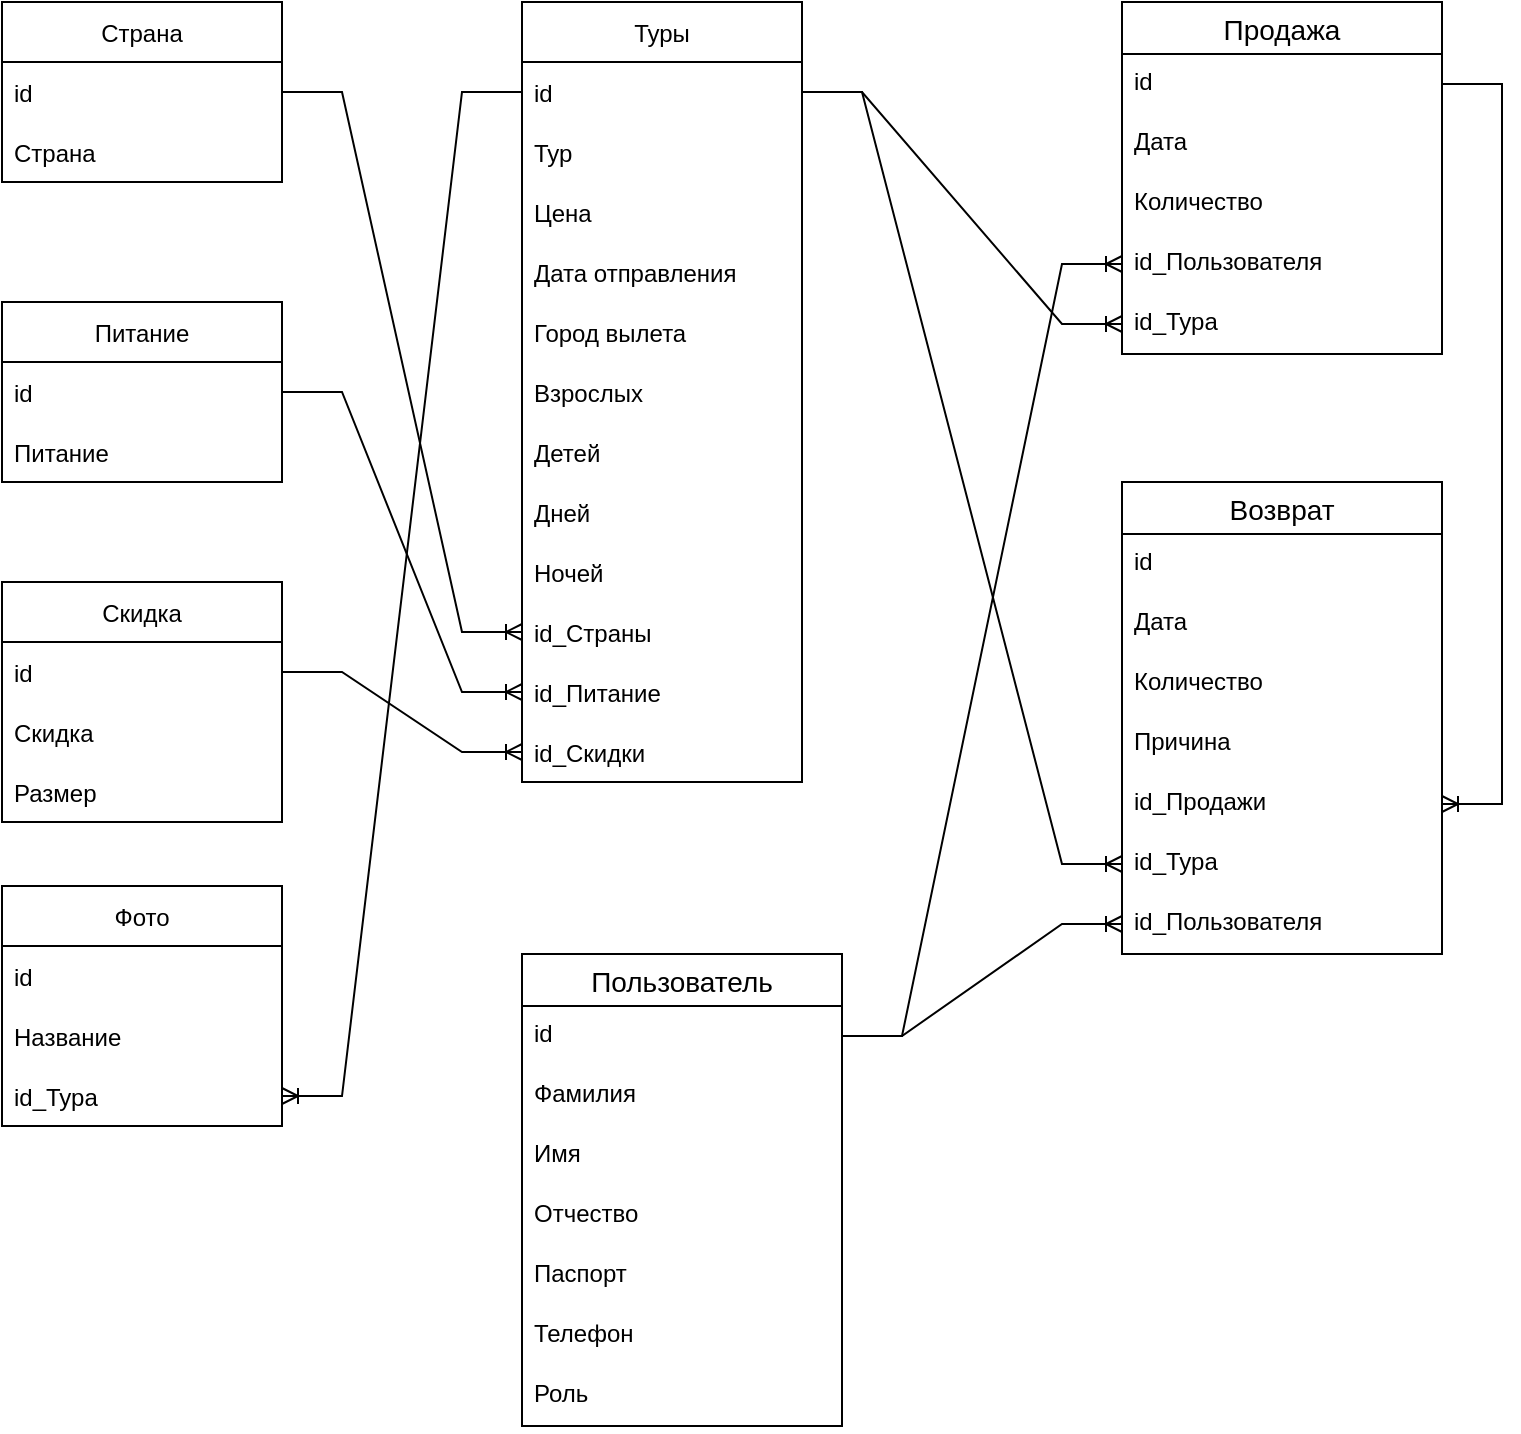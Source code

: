 <mxfile>
    <diagram id="C5RBs43oDa-KdzZeNtuy" name="Page-1">
        <mxGraphModel dx="1137" dy="511" grid="0" gridSize="10" guides="1" tooltips="1" connect="1" arrows="1" fold="1" page="0" pageScale="1" pageWidth="827" pageHeight="1169" background="none" math="0" shadow="0">
            <root>
                <mxCell id="WIyWlLk6GJQsqaUBKTNV-0"/>
                <mxCell id="WIyWlLk6GJQsqaUBKTNV-1" parent="WIyWlLk6GJQsqaUBKTNV-0"/>
                <mxCell id="uEGZvK5YRfsA6vm7p8ls-0" value="Туры" style="swimlane;fontStyle=0;childLayout=stackLayout;horizontal=1;startSize=30;horizontalStack=0;resizeParent=1;resizeParentMax=0;resizeLast=0;collapsible=1;marginBottom=0;" parent="WIyWlLk6GJQsqaUBKTNV-1" vertex="1">
                    <mxGeometry x="290" y="70" width="140" height="390" as="geometry">
                        <mxRectangle x="290" y="70" width="60" height="30" as="alternateBounds"/>
                    </mxGeometry>
                </mxCell>
                <mxCell id="uEGZvK5YRfsA6vm7p8ls-1" value="id" style="text;strokeColor=none;fillColor=none;align=left;verticalAlign=middle;spacingLeft=4;spacingRight=4;overflow=hidden;points=[[0,0.5],[1,0.5]];portConstraint=eastwest;rotatable=0;" parent="uEGZvK5YRfsA6vm7p8ls-0" vertex="1">
                    <mxGeometry y="30" width="140" height="30" as="geometry"/>
                </mxCell>
                <mxCell id="uEGZvK5YRfsA6vm7p8ls-2" value="Тур" style="text;strokeColor=none;fillColor=none;align=left;verticalAlign=middle;spacingLeft=4;spacingRight=4;overflow=hidden;points=[[0,0.5],[1,0.5]];portConstraint=eastwest;rotatable=0;" parent="uEGZvK5YRfsA6vm7p8ls-0" vertex="1">
                    <mxGeometry y="60" width="140" height="30" as="geometry"/>
                </mxCell>
                <mxCell id="uEGZvK5YRfsA6vm7p8ls-3" value="Цена" style="text;strokeColor=none;fillColor=none;align=left;verticalAlign=middle;spacingLeft=4;spacingRight=4;overflow=hidden;points=[[0,0.5],[1,0.5]];portConstraint=eastwest;rotatable=0;" parent="uEGZvK5YRfsA6vm7p8ls-0" vertex="1">
                    <mxGeometry y="90" width="140" height="30" as="geometry"/>
                </mxCell>
                <mxCell id="uEGZvK5YRfsA6vm7p8ls-5" value="Дата отправления" style="text;strokeColor=none;fillColor=none;align=left;verticalAlign=middle;spacingLeft=4;spacingRight=4;overflow=hidden;points=[[0,0.5],[1,0.5]];portConstraint=eastwest;rotatable=0;" parent="uEGZvK5YRfsA6vm7p8ls-0" vertex="1">
                    <mxGeometry y="120" width="140" height="30" as="geometry"/>
                </mxCell>
                <mxCell id="uEGZvK5YRfsA6vm7p8ls-6" value="Город вылета" style="text;strokeColor=none;fillColor=none;align=left;verticalAlign=middle;spacingLeft=4;spacingRight=4;overflow=hidden;points=[[0,0.5],[1,0.5]];portConstraint=eastwest;rotatable=0;" parent="uEGZvK5YRfsA6vm7p8ls-0" vertex="1">
                    <mxGeometry y="150" width="140" height="30" as="geometry"/>
                </mxCell>
                <mxCell id="uEGZvK5YRfsA6vm7p8ls-7" value="Взрослых" style="text;strokeColor=none;fillColor=none;align=left;verticalAlign=middle;spacingLeft=4;spacingRight=4;overflow=hidden;points=[[0,0.5],[1,0.5]];portConstraint=eastwest;rotatable=0;" parent="uEGZvK5YRfsA6vm7p8ls-0" vertex="1">
                    <mxGeometry y="180" width="140" height="30" as="geometry"/>
                </mxCell>
                <mxCell id="uEGZvK5YRfsA6vm7p8ls-8" value="Детей" style="text;strokeColor=none;fillColor=none;align=left;verticalAlign=middle;spacingLeft=4;spacingRight=4;overflow=hidden;points=[[0,0.5],[1,0.5]];portConstraint=eastwest;rotatable=0;" parent="uEGZvK5YRfsA6vm7p8ls-0" vertex="1">
                    <mxGeometry y="210" width="140" height="30" as="geometry"/>
                </mxCell>
                <mxCell id="uEGZvK5YRfsA6vm7p8ls-13" value="Дней" style="text;strokeColor=none;fillColor=none;align=left;verticalAlign=middle;spacingLeft=4;spacingRight=4;overflow=hidden;points=[[0,0.5],[1,0.5]];portConstraint=eastwest;rotatable=0;" parent="uEGZvK5YRfsA6vm7p8ls-0" vertex="1">
                    <mxGeometry y="240" width="140" height="30" as="geometry"/>
                </mxCell>
                <mxCell id="uEGZvK5YRfsA6vm7p8ls-12" value="Ночей" style="text;strokeColor=none;fillColor=none;align=left;verticalAlign=middle;spacingLeft=4;spacingRight=4;overflow=hidden;points=[[0,0.5],[1,0.5]];portConstraint=eastwest;rotatable=0;" parent="uEGZvK5YRfsA6vm7p8ls-0" vertex="1">
                    <mxGeometry y="270" width="140" height="30" as="geometry"/>
                </mxCell>
                <mxCell id="uEGZvK5YRfsA6vm7p8ls-11" value="id_Страны" style="text;strokeColor=none;fillColor=none;align=left;verticalAlign=middle;spacingLeft=4;spacingRight=4;overflow=hidden;points=[[0,0.5],[1,0.5]];portConstraint=eastwest;rotatable=0;" parent="uEGZvK5YRfsA6vm7p8ls-0" vertex="1">
                    <mxGeometry y="300" width="140" height="30" as="geometry"/>
                </mxCell>
                <mxCell id="uEGZvK5YRfsA6vm7p8ls-10" value="id_Питание" style="text;strokeColor=none;fillColor=none;align=left;verticalAlign=middle;spacingLeft=4;spacingRight=4;overflow=hidden;points=[[0,0.5],[1,0.5]];portConstraint=eastwest;rotatable=0;" parent="uEGZvK5YRfsA6vm7p8ls-0" vertex="1">
                    <mxGeometry y="330" width="140" height="30" as="geometry"/>
                </mxCell>
                <mxCell id="uEGZvK5YRfsA6vm7p8ls-9" value="id_Скидки" style="text;strokeColor=none;fillColor=none;align=left;verticalAlign=middle;spacingLeft=4;spacingRight=4;overflow=hidden;points=[[0,0.5],[1,0.5]];portConstraint=eastwest;rotatable=0;" parent="uEGZvK5YRfsA6vm7p8ls-0" vertex="1">
                    <mxGeometry y="360" width="140" height="30" as="geometry"/>
                </mxCell>
                <mxCell id="uEGZvK5YRfsA6vm7p8ls-15" value="Страна" style="swimlane;fontStyle=0;childLayout=stackLayout;horizontal=1;startSize=30;horizontalStack=0;resizeParent=1;resizeParentMax=0;resizeLast=0;collapsible=1;marginBottom=0;" parent="WIyWlLk6GJQsqaUBKTNV-1" vertex="1">
                    <mxGeometry x="30" y="70" width="140" height="90" as="geometry"/>
                </mxCell>
                <mxCell id="uEGZvK5YRfsA6vm7p8ls-16" value="id" style="text;strokeColor=none;fillColor=none;align=left;verticalAlign=middle;spacingLeft=4;spacingRight=4;overflow=hidden;points=[[0,0.5],[1,0.5]];portConstraint=eastwest;rotatable=0;" parent="uEGZvK5YRfsA6vm7p8ls-15" vertex="1">
                    <mxGeometry y="30" width="140" height="30" as="geometry"/>
                </mxCell>
                <mxCell id="uEGZvK5YRfsA6vm7p8ls-17" value="Страна" style="text;strokeColor=none;fillColor=none;align=left;verticalAlign=middle;spacingLeft=4;spacingRight=4;overflow=hidden;points=[[0,0.5],[1,0.5]];portConstraint=eastwest;rotatable=0;" parent="uEGZvK5YRfsA6vm7p8ls-15" vertex="1">
                    <mxGeometry y="60" width="140" height="30" as="geometry"/>
                </mxCell>
                <mxCell id="uEGZvK5YRfsA6vm7p8ls-19" value="Питание" style="swimlane;fontStyle=0;childLayout=stackLayout;horizontal=1;startSize=30;horizontalStack=0;resizeParent=1;resizeParentMax=0;resizeLast=0;collapsible=1;marginBottom=0;" parent="WIyWlLk6GJQsqaUBKTNV-1" vertex="1">
                    <mxGeometry x="30" y="220" width="140" height="90" as="geometry"/>
                </mxCell>
                <mxCell id="uEGZvK5YRfsA6vm7p8ls-20" value="id" style="text;strokeColor=none;fillColor=none;align=left;verticalAlign=middle;spacingLeft=4;spacingRight=4;overflow=hidden;points=[[0,0.5],[1,0.5]];portConstraint=eastwest;rotatable=0;" parent="uEGZvK5YRfsA6vm7p8ls-19" vertex="1">
                    <mxGeometry y="30" width="140" height="30" as="geometry"/>
                </mxCell>
                <mxCell id="uEGZvK5YRfsA6vm7p8ls-21" value="Питание" style="text;strokeColor=none;fillColor=none;align=left;verticalAlign=middle;spacingLeft=4;spacingRight=4;overflow=hidden;points=[[0,0.5],[1,0.5]];portConstraint=eastwest;rotatable=0;" parent="uEGZvK5YRfsA6vm7p8ls-19" vertex="1">
                    <mxGeometry y="60" width="140" height="30" as="geometry"/>
                </mxCell>
                <mxCell id="uEGZvK5YRfsA6vm7p8ls-23" value="Скидка" style="swimlane;fontStyle=0;childLayout=stackLayout;horizontal=1;startSize=30;horizontalStack=0;resizeParent=1;resizeParentMax=0;resizeLast=0;collapsible=1;marginBottom=0;" parent="WIyWlLk6GJQsqaUBKTNV-1" vertex="1">
                    <mxGeometry x="30" y="360" width="140" height="120" as="geometry"/>
                </mxCell>
                <mxCell id="uEGZvK5YRfsA6vm7p8ls-24" value="id" style="text;strokeColor=none;fillColor=none;align=left;verticalAlign=middle;spacingLeft=4;spacingRight=4;overflow=hidden;points=[[0,0.5],[1,0.5]];portConstraint=eastwest;rotatable=0;" parent="uEGZvK5YRfsA6vm7p8ls-23" vertex="1">
                    <mxGeometry y="30" width="140" height="30" as="geometry"/>
                </mxCell>
                <mxCell id="uEGZvK5YRfsA6vm7p8ls-25" value="Скидка" style="text;strokeColor=none;fillColor=none;align=left;verticalAlign=middle;spacingLeft=4;spacingRight=4;overflow=hidden;points=[[0,0.5],[1,0.5]];portConstraint=eastwest;rotatable=0;" parent="uEGZvK5YRfsA6vm7p8ls-23" vertex="1">
                    <mxGeometry y="60" width="140" height="30" as="geometry"/>
                </mxCell>
                <mxCell id="uEGZvK5YRfsA6vm7p8ls-27" value="Размер" style="text;strokeColor=none;fillColor=none;align=left;verticalAlign=middle;spacingLeft=4;spacingRight=4;overflow=hidden;points=[[0,0.5],[1,0.5]];portConstraint=eastwest;rotatable=0;" parent="uEGZvK5YRfsA6vm7p8ls-23" vertex="1">
                    <mxGeometry y="90" width="140" height="30" as="geometry"/>
                </mxCell>
                <mxCell id="uEGZvK5YRfsA6vm7p8ls-29" value="" style="edgeStyle=entityRelationEdgeStyle;fontSize=12;html=1;endArrow=ERoneToMany;rounded=0;exitX=1;exitY=0.5;exitDx=0;exitDy=0;entryX=0;entryY=0.5;entryDx=0;entryDy=0;" parent="WIyWlLk6GJQsqaUBKTNV-1" source="uEGZvK5YRfsA6vm7p8ls-16" target="uEGZvK5YRfsA6vm7p8ls-11" edge="1">
                    <mxGeometry width="100" height="100" relative="1" as="geometry">
                        <mxPoint x="180" y="220" as="sourcePoint"/>
                        <mxPoint x="280" y="120" as="targetPoint"/>
                    </mxGeometry>
                </mxCell>
                <mxCell id="uEGZvK5YRfsA6vm7p8ls-32" value="Продажа" style="swimlane;fontStyle=0;childLayout=stackLayout;horizontal=1;startSize=26;horizontalStack=0;resizeParent=1;resizeParentMax=0;resizeLast=0;collapsible=1;marginBottom=0;align=center;fontSize=14;" parent="WIyWlLk6GJQsqaUBKTNV-1" vertex="1">
                    <mxGeometry x="590" y="70" width="160" height="176" as="geometry"/>
                </mxCell>
                <mxCell id="uEGZvK5YRfsA6vm7p8ls-33" value="id" style="text;strokeColor=none;fillColor=none;spacingLeft=4;spacingRight=4;overflow=hidden;rotatable=0;points=[[0,0.5],[1,0.5]];portConstraint=eastwest;fontSize=12;" parent="uEGZvK5YRfsA6vm7p8ls-32" vertex="1">
                    <mxGeometry y="26" width="160" height="30" as="geometry"/>
                </mxCell>
                <mxCell id="uEGZvK5YRfsA6vm7p8ls-34" value="Дата" style="text;strokeColor=none;fillColor=none;spacingLeft=4;spacingRight=4;overflow=hidden;rotatable=0;points=[[0,0.5],[1,0.5]];portConstraint=eastwest;fontSize=12;" parent="uEGZvK5YRfsA6vm7p8ls-32" vertex="1">
                    <mxGeometry y="56" width="160" height="30" as="geometry"/>
                </mxCell>
                <mxCell id="uEGZvK5YRfsA6vm7p8ls-35" value="Количество" style="text;strokeColor=none;fillColor=none;spacingLeft=4;spacingRight=4;overflow=hidden;rotatable=0;points=[[0,0.5],[1,0.5]];portConstraint=eastwest;fontSize=12;" parent="uEGZvK5YRfsA6vm7p8ls-32" vertex="1">
                    <mxGeometry y="86" width="160" height="30" as="geometry"/>
                </mxCell>
                <mxCell id="uEGZvK5YRfsA6vm7p8ls-40" value="id_Пользователя" style="text;strokeColor=none;fillColor=none;spacingLeft=4;spacingRight=4;overflow=hidden;rotatable=0;points=[[0,0.5],[1,0.5]];portConstraint=eastwest;fontSize=12;" parent="uEGZvK5YRfsA6vm7p8ls-32" vertex="1">
                    <mxGeometry y="116" width="160" height="30" as="geometry"/>
                </mxCell>
                <mxCell id="uEGZvK5YRfsA6vm7p8ls-41" value="id_Тура" style="text;strokeColor=none;fillColor=none;spacingLeft=4;spacingRight=4;overflow=hidden;rotatable=0;points=[[0,0.5],[1,0.5]];portConstraint=eastwest;fontSize=12;" parent="uEGZvK5YRfsA6vm7p8ls-32" vertex="1">
                    <mxGeometry y="146" width="160" height="30" as="geometry"/>
                </mxCell>
                <mxCell id="uEGZvK5YRfsA6vm7p8ls-36" value="Возврат" style="swimlane;fontStyle=0;childLayout=stackLayout;horizontal=1;startSize=26;horizontalStack=0;resizeParent=1;resizeParentMax=0;resizeLast=0;collapsible=1;marginBottom=0;align=center;fontSize=14;" parent="WIyWlLk6GJQsqaUBKTNV-1" vertex="1">
                    <mxGeometry x="590" y="310" width="160" height="236" as="geometry"/>
                </mxCell>
                <mxCell id="uEGZvK5YRfsA6vm7p8ls-37" value="id" style="text;strokeColor=none;fillColor=none;spacingLeft=4;spacingRight=4;overflow=hidden;rotatable=0;points=[[0,0.5],[1,0.5]];portConstraint=eastwest;fontSize=12;" parent="uEGZvK5YRfsA6vm7p8ls-36" vertex="1">
                    <mxGeometry y="26" width="160" height="30" as="geometry"/>
                </mxCell>
                <mxCell id="uEGZvK5YRfsA6vm7p8ls-38" value="Дата" style="text;strokeColor=none;fillColor=none;spacingLeft=4;spacingRight=4;overflow=hidden;rotatable=0;points=[[0,0.5],[1,0.5]];portConstraint=eastwest;fontSize=12;" parent="uEGZvK5YRfsA6vm7p8ls-36" vertex="1">
                    <mxGeometry y="56" width="160" height="30" as="geometry"/>
                </mxCell>
                <mxCell id="uEGZvK5YRfsA6vm7p8ls-39" value="Количество" style="text;strokeColor=none;fillColor=none;spacingLeft=4;spacingRight=4;overflow=hidden;rotatable=0;points=[[0,0.5],[1,0.5]];portConstraint=eastwest;fontSize=12;" parent="uEGZvK5YRfsA6vm7p8ls-36" vertex="1">
                    <mxGeometry y="86" width="160" height="30" as="geometry"/>
                </mxCell>
                <mxCell id="uEGZvK5YRfsA6vm7p8ls-42" value="Причина" style="text;strokeColor=none;fillColor=none;spacingLeft=4;spacingRight=4;overflow=hidden;rotatable=0;points=[[0,0.5],[1,0.5]];portConstraint=eastwest;fontSize=12;" parent="uEGZvK5YRfsA6vm7p8ls-36" vertex="1">
                    <mxGeometry y="116" width="160" height="30" as="geometry"/>
                </mxCell>
                <mxCell id="uEGZvK5YRfsA6vm7p8ls-43" value="id_Продажи" style="text;strokeColor=none;fillColor=none;spacingLeft=4;spacingRight=4;overflow=hidden;rotatable=0;points=[[0,0.5],[1,0.5]];portConstraint=eastwest;fontSize=12;" parent="uEGZvK5YRfsA6vm7p8ls-36" vertex="1">
                    <mxGeometry y="146" width="160" height="30" as="geometry"/>
                </mxCell>
                <mxCell id="uEGZvK5YRfsA6vm7p8ls-44" value="id_Тура" style="text;strokeColor=none;fillColor=none;spacingLeft=4;spacingRight=4;overflow=hidden;rotatable=0;points=[[0,0.5],[1,0.5]];portConstraint=eastwest;fontSize=12;" parent="uEGZvK5YRfsA6vm7p8ls-36" vertex="1">
                    <mxGeometry y="176" width="160" height="30" as="geometry"/>
                </mxCell>
                <mxCell id="uEGZvK5YRfsA6vm7p8ls-45" value="id_Пользователя" style="text;strokeColor=none;fillColor=none;spacingLeft=4;spacingRight=4;overflow=hidden;rotatable=0;points=[[0,0.5],[1,0.5]];portConstraint=eastwest;fontSize=12;" parent="uEGZvK5YRfsA6vm7p8ls-36" vertex="1">
                    <mxGeometry y="206" width="160" height="30" as="geometry"/>
                </mxCell>
                <mxCell id="uEGZvK5YRfsA6vm7p8ls-46" value="Пользователь" style="swimlane;fontStyle=0;childLayout=stackLayout;horizontal=1;startSize=26;horizontalStack=0;resizeParent=1;resizeParentMax=0;resizeLast=0;collapsible=1;marginBottom=0;align=center;fontSize=14;" parent="WIyWlLk6GJQsqaUBKTNV-1" vertex="1">
                    <mxGeometry x="290" y="546" width="160" height="236" as="geometry"/>
                </mxCell>
                <mxCell id="uEGZvK5YRfsA6vm7p8ls-47" value="id" style="text;strokeColor=none;fillColor=none;spacingLeft=4;spacingRight=4;overflow=hidden;rotatable=0;points=[[0,0.5],[1,0.5]];portConstraint=eastwest;fontSize=12;" parent="uEGZvK5YRfsA6vm7p8ls-46" vertex="1">
                    <mxGeometry y="26" width="160" height="30" as="geometry"/>
                </mxCell>
                <mxCell id="uEGZvK5YRfsA6vm7p8ls-48" value="Фамилия" style="text;strokeColor=none;fillColor=none;spacingLeft=4;spacingRight=4;overflow=hidden;rotatable=0;points=[[0,0.5],[1,0.5]];portConstraint=eastwest;fontSize=12;" parent="uEGZvK5YRfsA6vm7p8ls-46" vertex="1">
                    <mxGeometry y="56" width="160" height="30" as="geometry"/>
                </mxCell>
                <mxCell id="uEGZvK5YRfsA6vm7p8ls-49" value="Имя" style="text;strokeColor=none;fillColor=none;spacingLeft=4;spacingRight=4;overflow=hidden;rotatable=0;points=[[0,0.5],[1,0.5]];portConstraint=eastwest;fontSize=12;" parent="uEGZvK5YRfsA6vm7p8ls-46" vertex="1">
                    <mxGeometry y="86" width="160" height="30" as="geometry"/>
                </mxCell>
                <mxCell id="uEGZvK5YRfsA6vm7p8ls-50" value="Отчество" style="text;strokeColor=none;fillColor=none;spacingLeft=4;spacingRight=4;overflow=hidden;rotatable=0;points=[[0,0.5],[1,0.5]];portConstraint=eastwest;fontSize=12;" parent="uEGZvK5YRfsA6vm7p8ls-46" vertex="1">
                    <mxGeometry y="116" width="160" height="30" as="geometry"/>
                </mxCell>
                <mxCell id="uEGZvK5YRfsA6vm7p8ls-51" value="Паспорт" style="text;strokeColor=none;fillColor=none;spacingLeft=4;spacingRight=4;overflow=hidden;rotatable=0;points=[[0,0.5],[1,0.5]];portConstraint=eastwest;fontSize=12;" parent="uEGZvK5YRfsA6vm7p8ls-46" vertex="1">
                    <mxGeometry y="146" width="160" height="30" as="geometry"/>
                </mxCell>
                <mxCell id="uEGZvK5YRfsA6vm7p8ls-52" value="Телефон" style="text;strokeColor=none;fillColor=none;spacingLeft=4;spacingRight=4;overflow=hidden;rotatable=0;points=[[0,0.5],[1,0.5]];portConstraint=eastwest;fontSize=12;" parent="uEGZvK5YRfsA6vm7p8ls-46" vertex="1">
                    <mxGeometry y="176" width="160" height="30" as="geometry"/>
                </mxCell>
                <mxCell id="0" value="Роль" style="text;strokeColor=none;fillColor=none;spacingLeft=4;spacingRight=4;overflow=hidden;rotatable=0;points=[[0,0.5],[1,0.5]];portConstraint=eastwest;fontSize=12;" parent="uEGZvK5YRfsA6vm7p8ls-46" vertex="1">
                    <mxGeometry y="206" width="160" height="30" as="geometry"/>
                </mxCell>
                <mxCell id="uEGZvK5YRfsA6vm7p8ls-58" value="" style="edgeStyle=entityRelationEdgeStyle;fontSize=12;html=1;endArrow=ERoneToMany;rounded=0;exitX=1;exitY=0.5;exitDx=0;exitDy=0;entryX=0;entryY=0.5;entryDx=0;entryDy=0;" parent="WIyWlLk6GJQsqaUBKTNV-1" source="uEGZvK5YRfsA6vm7p8ls-47" target="uEGZvK5YRfsA6vm7p8ls-40" edge="1">
                    <mxGeometry width="100" height="100" relative="1" as="geometry">
                        <mxPoint x="520" y="770" as="sourcePoint"/>
                        <mxPoint x="620" y="670" as="targetPoint"/>
                    </mxGeometry>
                </mxCell>
                <mxCell id="uEGZvK5YRfsA6vm7p8ls-59" value="" style="edgeStyle=entityRelationEdgeStyle;fontSize=12;html=1;endArrow=ERoneToMany;rounded=0;entryX=0;entryY=0.5;entryDx=0;entryDy=0;exitX=1;exitY=0.5;exitDx=0;exitDy=0;" parent="WIyWlLk6GJQsqaUBKTNV-1" source="uEGZvK5YRfsA6vm7p8ls-47" target="uEGZvK5YRfsA6vm7p8ls-45" edge="1">
                    <mxGeometry width="100" height="100" relative="1" as="geometry">
                        <mxPoint x="480" y="620" as="sourcePoint"/>
                        <mxPoint x="530" y="211" as="targetPoint"/>
                    </mxGeometry>
                </mxCell>
                <mxCell id="uEGZvK5YRfsA6vm7p8ls-63" value="" style="edgeStyle=entityRelationEdgeStyle;fontSize=12;html=1;endArrow=ERoneToMany;rounded=0;exitX=1;exitY=0.5;exitDx=0;exitDy=0;entryX=0;entryY=0.5;entryDx=0;entryDy=0;" parent="WIyWlLk6GJQsqaUBKTNV-1" source="uEGZvK5YRfsA6vm7p8ls-20" target="uEGZvK5YRfsA6vm7p8ls-10" edge="1">
                    <mxGeometry width="100" height="100" relative="1" as="geometry">
                        <mxPoint x="80" y="730" as="sourcePoint"/>
                        <mxPoint x="180" y="630" as="targetPoint"/>
                    </mxGeometry>
                </mxCell>
                <mxCell id="uEGZvK5YRfsA6vm7p8ls-64" value="" style="edgeStyle=entityRelationEdgeStyle;fontSize=12;html=1;endArrow=ERoneToMany;rounded=0;exitX=1;exitY=0.5;exitDx=0;exitDy=0;entryX=0;entryY=0.5;entryDx=0;entryDy=0;" parent="WIyWlLk6GJQsqaUBKTNV-1" source="uEGZvK5YRfsA6vm7p8ls-24" target="uEGZvK5YRfsA6vm7p8ls-9" edge="1">
                    <mxGeometry width="100" height="100" relative="1" as="geometry">
                        <mxPoint x="180" y="275" as="sourcePoint"/>
                        <mxPoint x="300" y="425" as="targetPoint"/>
                    </mxGeometry>
                </mxCell>
                <mxCell id="uEGZvK5YRfsA6vm7p8ls-65" value="" style="edgeStyle=entityRelationEdgeStyle;fontSize=12;html=1;endArrow=ERoneToMany;rounded=0;exitX=1;exitY=0.5;exitDx=0;exitDy=0;entryX=0;entryY=0.5;entryDx=0;entryDy=0;" parent="WIyWlLk6GJQsqaUBKTNV-1" source="uEGZvK5YRfsA6vm7p8ls-1" target="uEGZvK5YRfsA6vm7p8ls-44" edge="1">
                    <mxGeometry width="100" height="100" relative="1" as="geometry">
                        <mxPoint x="190" y="285" as="sourcePoint"/>
                        <mxPoint x="310" y="435" as="targetPoint"/>
                    </mxGeometry>
                </mxCell>
                <mxCell id="uEGZvK5YRfsA6vm7p8ls-66" value="" style="edgeStyle=entityRelationEdgeStyle;fontSize=12;html=1;endArrow=ERoneToMany;rounded=0;exitX=1;exitY=0.5;exitDx=0;exitDy=0;entryX=0;entryY=0.5;entryDx=0;entryDy=0;" parent="WIyWlLk6GJQsqaUBKTNV-1" source="uEGZvK5YRfsA6vm7p8ls-1" target="uEGZvK5YRfsA6vm7p8ls-41" edge="1">
                    <mxGeometry width="100" height="100" relative="1" as="geometry">
                        <mxPoint x="200" y="295" as="sourcePoint"/>
                        <mxPoint x="320" y="445" as="targetPoint"/>
                    </mxGeometry>
                </mxCell>
                <mxCell id="uEGZvK5YRfsA6vm7p8ls-67" value="" style="edgeStyle=entityRelationEdgeStyle;fontSize=12;html=1;endArrow=ERoneToMany;rounded=0;exitX=1;exitY=0.5;exitDx=0;exitDy=0;" parent="WIyWlLk6GJQsqaUBKTNV-1" source="uEGZvK5YRfsA6vm7p8ls-33" target="uEGZvK5YRfsA6vm7p8ls-43" edge="1">
                    <mxGeometry width="100" height="100" relative="1" as="geometry">
                        <mxPoint x="830" y="370" as="sourcePoint"/>
                        <mxPoint x="930" y="270" as="targetPoint"/>
                    </mxGeometry>
                </mxCell>
                <mxCell id="11" value="Фото" style="swimlane;fontStyle=0;childLayout=stackLayout;horizontal=1;startSize=30;horizontalStack=0;resizeParent=1;resizeParentMax=0;resizeLast=0;collapsible=1;marginBottom=0;" vertex="1" parent="WIyWlLk6GJQsqaUBKTNV-1">
                    <mxGeometry x="30" y="512" width="140" height="120" as="geometry"/>
                </mxCell>
                <mxCell id="12" value="id" style="text;strokeColor=none;fillColor=none;align=left;verticalAlign=middle;spacingLeft=4;spacingRight=4;overflow=hidden;points=[[0,0.5],[1,0.5]];portConstraint=eastwest;rotatable=0;" vertex="1" parent="11">
                    <mxGeometry y="30" width="140" height="30" as="geometry"/>
                </mxCell>
                <mxCell id="14" value="Название" style="text;strokeColor=none;fillColor=none;align=left;verticalAlign=middle;spacingLeft=4;spacingRight=4;overflow=hidden;points=[[0,0.5],[1,0.5]];portConstraint=eastwest;rotatable=0;" vertex="1" parent="11">
                    <mxGeometry y="60" width="140" height="30" as="geometry"/>
                </mxCell>
                <mxCell id="13" value="id_Тура" style="text;strokeColor=none;fillColor=none;align=left;verticalAlign=middle;spacingLeft=4;spacingRight=4;overflow=hidden;points=[[0,0.5],[1,0.5]];portConstraint=eastwest;rotatable=0;" vertex="1" parent="11">
                    <mxGeometry y="90" width="140" height="30" as="geometry"/>
                </mxCell>
                <mxCell id="16" value="" style="edgeStyle=entityRelationEdgeStyle;fontSize=12;html=1;endArrow=ERoneToMany;rounded=0;exitX=0;exitY=0.5;exitDx=0;exitDy=0;entryX=1;entryY=0.5;entryDx=0;entryDy=0;" edge="1" parent="WIyWlLk6GJQsqaUBKTNV-1" source="uEGZvK5YRfsA6vm7p8ls-1" target="13">
                    <mxGeometry width="100" height="100" relative="1" as="geometry">
                        <mxPoint x="180" y="125" as="sourcePoint"/>
                        <mxPoint x="300" y="395" as="targetPoint"/>
                    </mxGeometry>
                </mxCell>
            </root>
        </mxGraphModel>
    </diagram>
</mxfile>